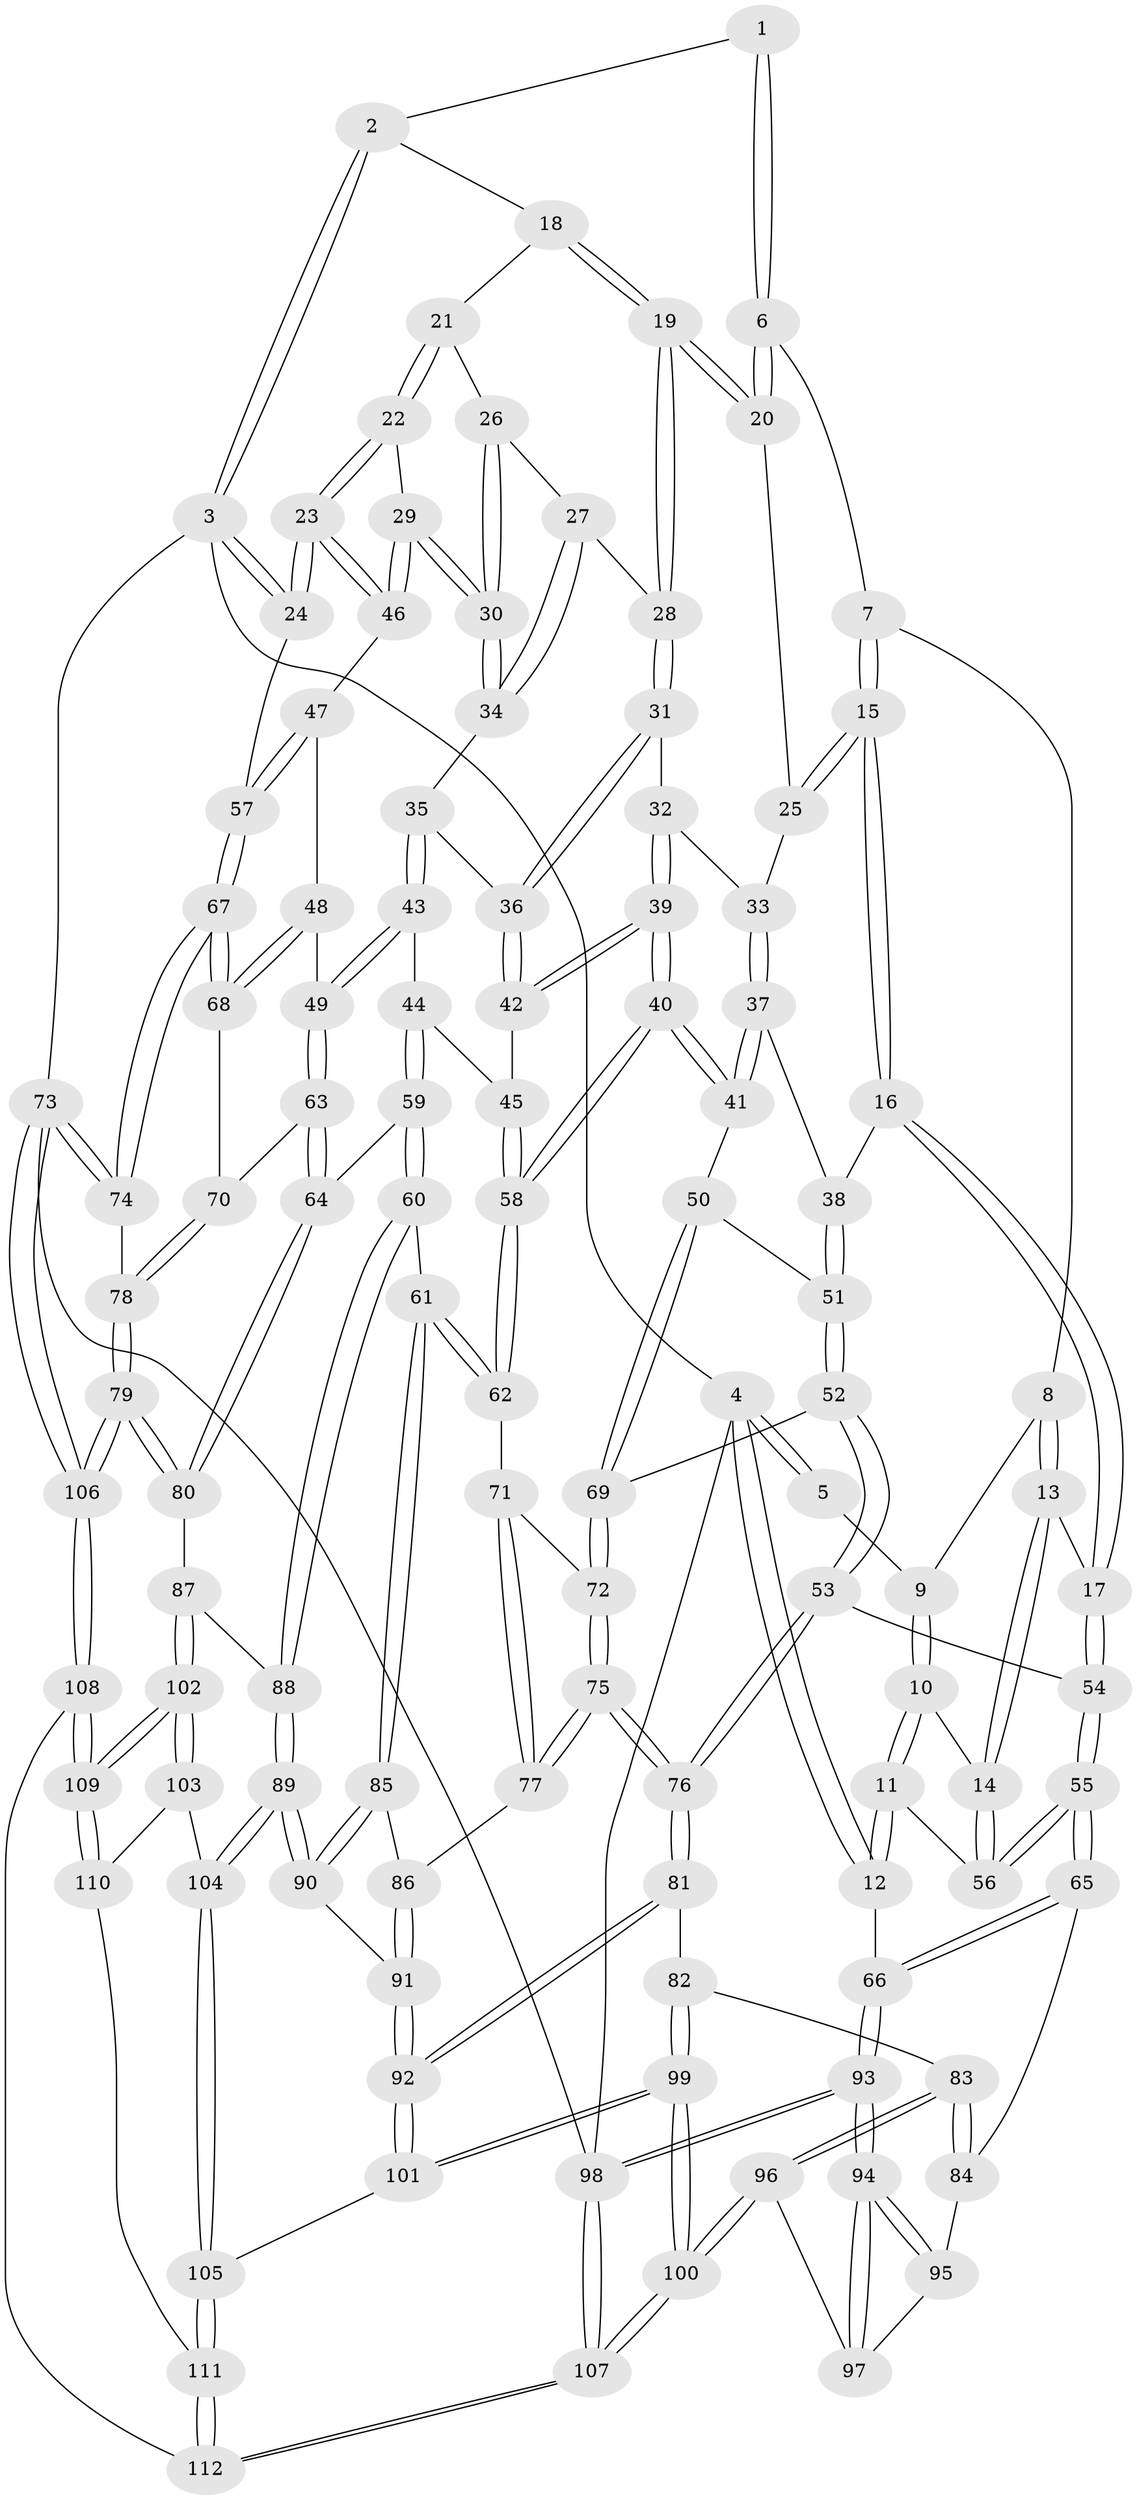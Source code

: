 // Generated by graph-tools (version 1.1) at 2025/27/03/09/25 03:27:04]
// undirected, 112 vertices, 277 edges
graph export_dot {
graph [start="1"]
  node [color=gray90,style=filled];
  1 [pos="+0.3664762696943976+0"];
  2 [pos="+0.6602016762578674+0"];
  3 [pos="+1+0"];
  4 [pos="+0+0"];
  5 [pos="+0.00606198649472114+0"];
  6 [pos="+0.3344146398604419+0.046279786011721585"];
  7 [pos="+0.1809087913744178+0.1038472476494395"];
  8 [pos="+0.14367385775077401+0.09504116082505844"];
  9 [pos="+0.0865693481311153+0.03893834280675797"];
  10 [pos="+0+0.28311820708866064"];
  11 [pos="+0+0.2932678325259399"];
  12 [pos="+0+0.3085205211593442"];
  13 [pos="+0.0717748396909509+0.2928107238139268"];
  14 [pos="+0.002067652740267875+0.2856148433771323"];
  15 [pos="+0.17806877719266456+0.25027755211585917"];
  16 [pos="+0.13164619662057242+0.30345095503203534"];
  17 [pos="+0.12165027738013533+0.30572527185514514"];
  18 [pos="+0.6804377934126246+0"];
  19 [pos="+0.6388966945999254+0.12029876857112257"];
  20 [pos="+0.3468197754057828+0.1279042028018308"];
  21 [pos="+0.8895314994588254+0.11428354215534403"];
  22 [pos="+0.978002314156888+0.12558224621286368"];
  23 [pos="+1+0.11191444548245738"];
  24 [pos="+1+0.11152750918557601"];
  25 [pos="+0.34677985671861866+0.13347022200349104"];
  26 [pos="+0.8688397362754595+0.15265158964471642"];
  27 [pos="+0.7365671736472934+0.21411428978994784"];
  28 [pos="+0.6352545585149318+0.17503828001531582"];
  29 [pos="+0.8771645807753435+0.32589361597940353"];
  30 [pos="+0.8358515392497243+0.29657172656185454"];
  31 [pos="+0.6124846714128527+0.21757000420244768"];
  32 [pos="+0.5811439983206762+0.239601321323472"];
  33 [pos="+0.39499325084265835+0.21764015292622405"];
  34 [pos="+0.8355027428046531+0.29654920413808633"];
  35 [pos="+0.7668636469197297+0.3329502260108985"];
  36 [pos="+0.6870386413003242+0.3187968455138667"];
  37 [pos="+0.3628398627205367+0.3388926260240582"];
  38 [pos="+0.27169032424468037+0.35613691188523783"];
  39 [pos="+0.5259138023586537+0.41903612400848134"];
  40 [pos="+0.5002934462282455+0.4608366584292864"];
  41 [pos="+0.46372544941885246+0.45110377586325995"];
  42 [pos="+0.6793825429454018+0.3821298078554694"];
  43 [pos="+0.7501414862554432+0.4389179812045338"];
  44 [pos="+0.7279269447012605+0.44265011135827714"];
  45 [pos="+0.7188506477814949+0.4412713401763019"];
  46 [pos="+0.8771730740139627+0.32590286259970397"];
  47 [pos="+0.895284085799192+0.3888956788978662"];
  48 [pos="+0.8846552541009809+0.456932089194062"];
  49 [pos="+0.858134898886206+0.47615607554349476"];
  50 [pos="+0.3823312940317952+0.4952689776534923"];
  51 [pos="+0.27077131785249303+0.4412261642121496"];
  52 [pos="+0.21287553058479397+0.5482065011060321"];
  53 [pos="+0.16427320834924186+0.5632951278062399"];
  54 [pos="+0.16389853947476135+0.563251402895046"];
  55 [pos="+0.12586624696794396+0.5826333517801158"];
  56 [pos="+0.07433924558290007+0.4906438550404245"];
  57 [pos="+1+0.3157449832770715"];
  58 [pos="+0.5500181064919998+0.5423138880473318"];
  59 [pos="+0.725842256686843+0.6287999729340826"];
  60 [pos="+0.6231248896209323+0.6236067133564379"];
  61 [pos="+0.5852356544981118+0.6082586979947537"];
  62 [pos="+0.551101491083974+0.5473481885996418"];
  63 [pos="+0.8301868450000367+0.5658502594945866"];
  64 [pos="+0.7457923191290834+0.6336236412947726"];
  65 [pos="+0.11192431761723004+0.5911502640038445"];
  66 [pos="+0+0.5567231678086783"];
  67 [pos="+1+0.5647088251011007"];
  68 [pos="+1+0.5493801593041929"];
  69 [pos="+0.31625105605245557+0.5613835831839316"];
  70 [pos="+0.9122719352327466+0.6218146200938608"];
  71 [pos="+0.41809635010620827+0.6177578763365102"];
  72 [pos="+0.33812468668808143+0.6049234034452697"];
  73 [pos="+1+1"];
  74 [pos="+1+0.6186461045275488"];
  75 [pos="+0.32423459311764624+0.6993958102607846"];
  76 [pos="+0.2812360599480677+0.7316817838984582"];
  77 [pos="+0.4026864309410769+0.7062137615818822"];
  78 [pos="+0.9168070550902773+0.7224227844056736"];
  79 [pos="+0.8506203908108333+0.8116477016098892"];
  80 [pos="+0.8257479115435945+0.7912361022611701"];
  81 [pos="+0.279327508005357+0.7374482521724558"];
  82 [pos="+0.22726519048207305+0.7705767313285349"];
  83 [pos="+0.20353231631105304+0.772742621487154"];
  84 [pos="+0.10948137680176921+0.7128187015008635"];
  85 [pos="+0.5271069413991105+0.7010105750155553"];
  86 [pos="+0.4090978990920142+0.7103788983081496"];
  87 [pos="+0.6709008795306621+0.8029468796849998"];
  88 [pos="+0.6545166300123876+0.786984466584055"];
  89 [pos="+0.5374933578833794+0.8050796467245819"];
  90 [pos="+0.5241771850059804+0.7823585467868805"];
  91 [pos="+0.4127189864271264+0.8094848570967785"];
  92 [pos="+0.37205218337529505+0.855489113665646"];
  93 [pos="+0+0.8962759080934805"];
  94 [pos="+0+0.841884698961584"];
  95 [pos="+0.08039758649147671+0.7426785519937386"];
  96 [pos="+0.1421715014214225+0.8529121595086164"];
  97 [pos="+0.11883320154811872+0.8364605964640706"];
  98 [pos="+0+1"];
  99 [pos="+0.2692541102219837+0.9936246787576866"];
  100 [pos="+0.17588974277649722+1"];
  101 [pos="+0.371457321123873+0.8743361771904246"];
  102 [pos="+0.6298039999259583+0.920868032235163"];
  103 [pos="+0.5497056311906919+0.8699095674684063"];
  104 [pos="+0.5428756557336616+0.8589834981684589"];
  105 [pos="+0.4122174311271521+0.8889462054869908"];
  106 [pos="+1+1"];
  107 [pos="+0.15237389613410204+1"];
  108 [pos="+0.8259790149158995+1"];
  109 [pos="+0.6916248959397987+1"];
  110 [pos="+0.49997243215842985+0.9413601429623797"];
  111 [pos="+0.4757986454043951+0.9585527959000022"];
  112 [pos="+0.45705724239613865+1"];
  1 -- 2;
  1 -- 6;
  1 -- 6;
  2 -- 3;
  2 -- 3;
  2 -- 18;
  3 -- 4;
  3 -- 24;
  3 -- 24;
  3 -- 73;
  4 -- 5;
  4 -- 5;
  4 -- 12;
  4 -- 12;
  4 -- 98;
  5 -- 9;
  6 -- 7;
  6 -- 20;
  6 -- 20;
  7 -- 8;
  7 -- 15;
  7 -- 15;
  8 -- 9;
  8 -- 13;
  8 -- 13;
  9 -- 10;
  9 -- 10;
  10 -- 11;
  10 -- 11;
  10 -- 14;
  11 -- 12;
  11 -- 12;
  11 -- 56;
  12 -- 66;
  13 -- 14;
  13 -- 14;
  13 -- 17;
  14 -- 56;
  14 -- 56;
  15 -- 16;
  15 -- 16;
  15 -- 25;
  15 -- 25;
  16 -- 17;
  16 -- 17;
  16 -- 38;
  17 -- 54;
  17 -- 54;
  18 -- 19;
  18 -- 19;
  18 -- 21;
  19 -- 20;
  19 -- 20;
  19 -- 28;
  19 -- 28;
  20 -- 25;
  21 -- 22;
  21 -- 22;
  21 -- 26;
  22 -- 23;
  22 -- 23;
  22 -- 29;
  23 -- 24;
  23 -- 24;
  23 -- 46;
  23 -- 46;
  24 -- 57;
  25 -- 33;
  26 -- 27;
  26 -- 30;
  26 -- 30;
  27 -- 28;
  27 -- 34;
  27 -- 34;
  28 -- 31;
  28 -- 31;
  29 -- 30;
  29 -- 30;
  29 -- 46;
  29 -- 46;
  30 -- 34;
  30 -- 34;
  31 -- 32;
  31 -- 36;
  31 -- 36;
  32 -- 33;
  32 -- 39;
  32 -- 39;
  33 -- 37;
  33 -- 37;
  34 -- 35;
  35 -- 36;
  35 -- 43;
  35 -- 43;
  36 -- 42;
  36 -- 42;
  37 -- 38;
  37 -- 41;
  37 -- 41;
  38 -- 51;
  38 -- 51;
  39 -- 40;
  39 -- 40;
  39 -- 42;
  39 -- 42;
  40 -- 41;
  40 -- 41;
  40 -- 58;
  40 -- 58;
  41 -- 50;
  42 -- 45;
  43 -- 44;
  43 -- 49;
  43 -- 49;
  44 -- 45;
  44 -- 59;
  44 -- 59;
  45 -- 58;
  45 -- 58;
  46 -- 47;
  47 -- 48;
  47 -- 57;
  47 -- 57;
  48 -- 49;
  48 -- 68;
  48 -- 68;
  49 -- 63;
  49 -- 63;
  50 -- 51;
  50 -- 69;
  50 -- 69;
  51 -- 52;
  51 -- 52;
  52 -- 53;
  52 -- 53;
  52 -- 69;
  53 -- 54;
  53 -- 76;
  53 -- 76;
  54 -- 55;
  54 -- 55;
  55 -- 56;
  55 -- 56;
  55 -- 65;
  55 -- 65;
  57 -- 67;
  57 -- 67;
  58 -- 62;
  58 -- 62;
  59 -- 60;
  59 -- 60;
  59 -- 64;
  60 -- 61;
  60 -- 88;
  60 -- 88;
  61 -- 62;
  61 -- 62;
  61 -- 85;
  61 -- 85;
  62 -- 71;
  63 -- 64;
  63 -- 64;
  63 -- 70;
  64 -- 80;
  64 -- 80;
  65 -- 66;
  65 -- 66;
  65 -- 84;
  66 -- 93;
  66 -- 93;
  67 -- 68;
  67 -- 68;
  67 -- 74;
  67 -- 74;
  68 -- 70;
  69 -- 72;
  69 -- 72;
  70 -- 78;
  70 -- 78;
  71 -- 72;
  71 -- 77;
  71 -- 77;
  72 -- 75;
  72 -- 75;
  73 -- 74;
  73 -- 74;
  73 -- 106;
  73 -- 106;
  73 -- 98;
  74 -- 78;
  75 -- 76;
  75 -- 76;
  75 -- 77;
  75 -- 77;
  76 -- 81;
  76 -- 81;
  77 -- 86;
  78 -- 79;
  78 -- 79;
  79 -- 80;
  79 -- 80;
  79 -- 106;
  79 -- 106;
  80 -- 87;
  81 -- 82;
  81 -- 92;
  81 -- 92;
  82 -- 83;
  82 -- 99;
  82 -- 99;
  83 -- 84;
  83 -- 84;
  83 -- 96;
  83 -- 96;
  84 -- 95;
  85 -- 86;
  85 -- 90;
  85 -- 90;
  86 -- 91;
  86 -- 91;
  87 -- 88;
  87 -- 102;
  87 -- 102;
  88 -- 89;
  88 -- 89;
  89 -- 90;
  89 -- 90;
  89 -- 104;
  89 -- 104;
  90 -- 91;
  91 -- 92;
  91 -- 92;
  92 -- 101;
  92 -- 101;
  93 -- 94;
  93 -- 94;
  93 -- 98;
  93 -- 98;
  94 -- 95;
  94 -- 95;
  94 -- 97;
  94 -- 97;
  95 -- 97;
  96 -- 97;
  96 -- 100;
  96 -- 100;
  98 -- 107;
  98 -- 107;
  99 -- 100;
  99 -- 100;
  99 -- 101;
  99 -- 101;
  100 -- 107;
  100 -- 107;
  101 -- 105;
  102 -- 103;
  102 -- 103;
  102 -- 109;
  102 -- 109;
  103 -- 104;
  103 -- 110;
  104 -- 105;
  104 -- 105;
  105 -- 111;
  105 -- 111;
  106 -- 108;
  106 -- 108;
  107 -- 112;
  107 -- 112;
  108 -- 109;
  108 -- 109;
  108 -- 112;
  109 -- 110;
  109 -- 110;
  110 -- 111;
  111 -- 112;
  111 -- 112;
}
